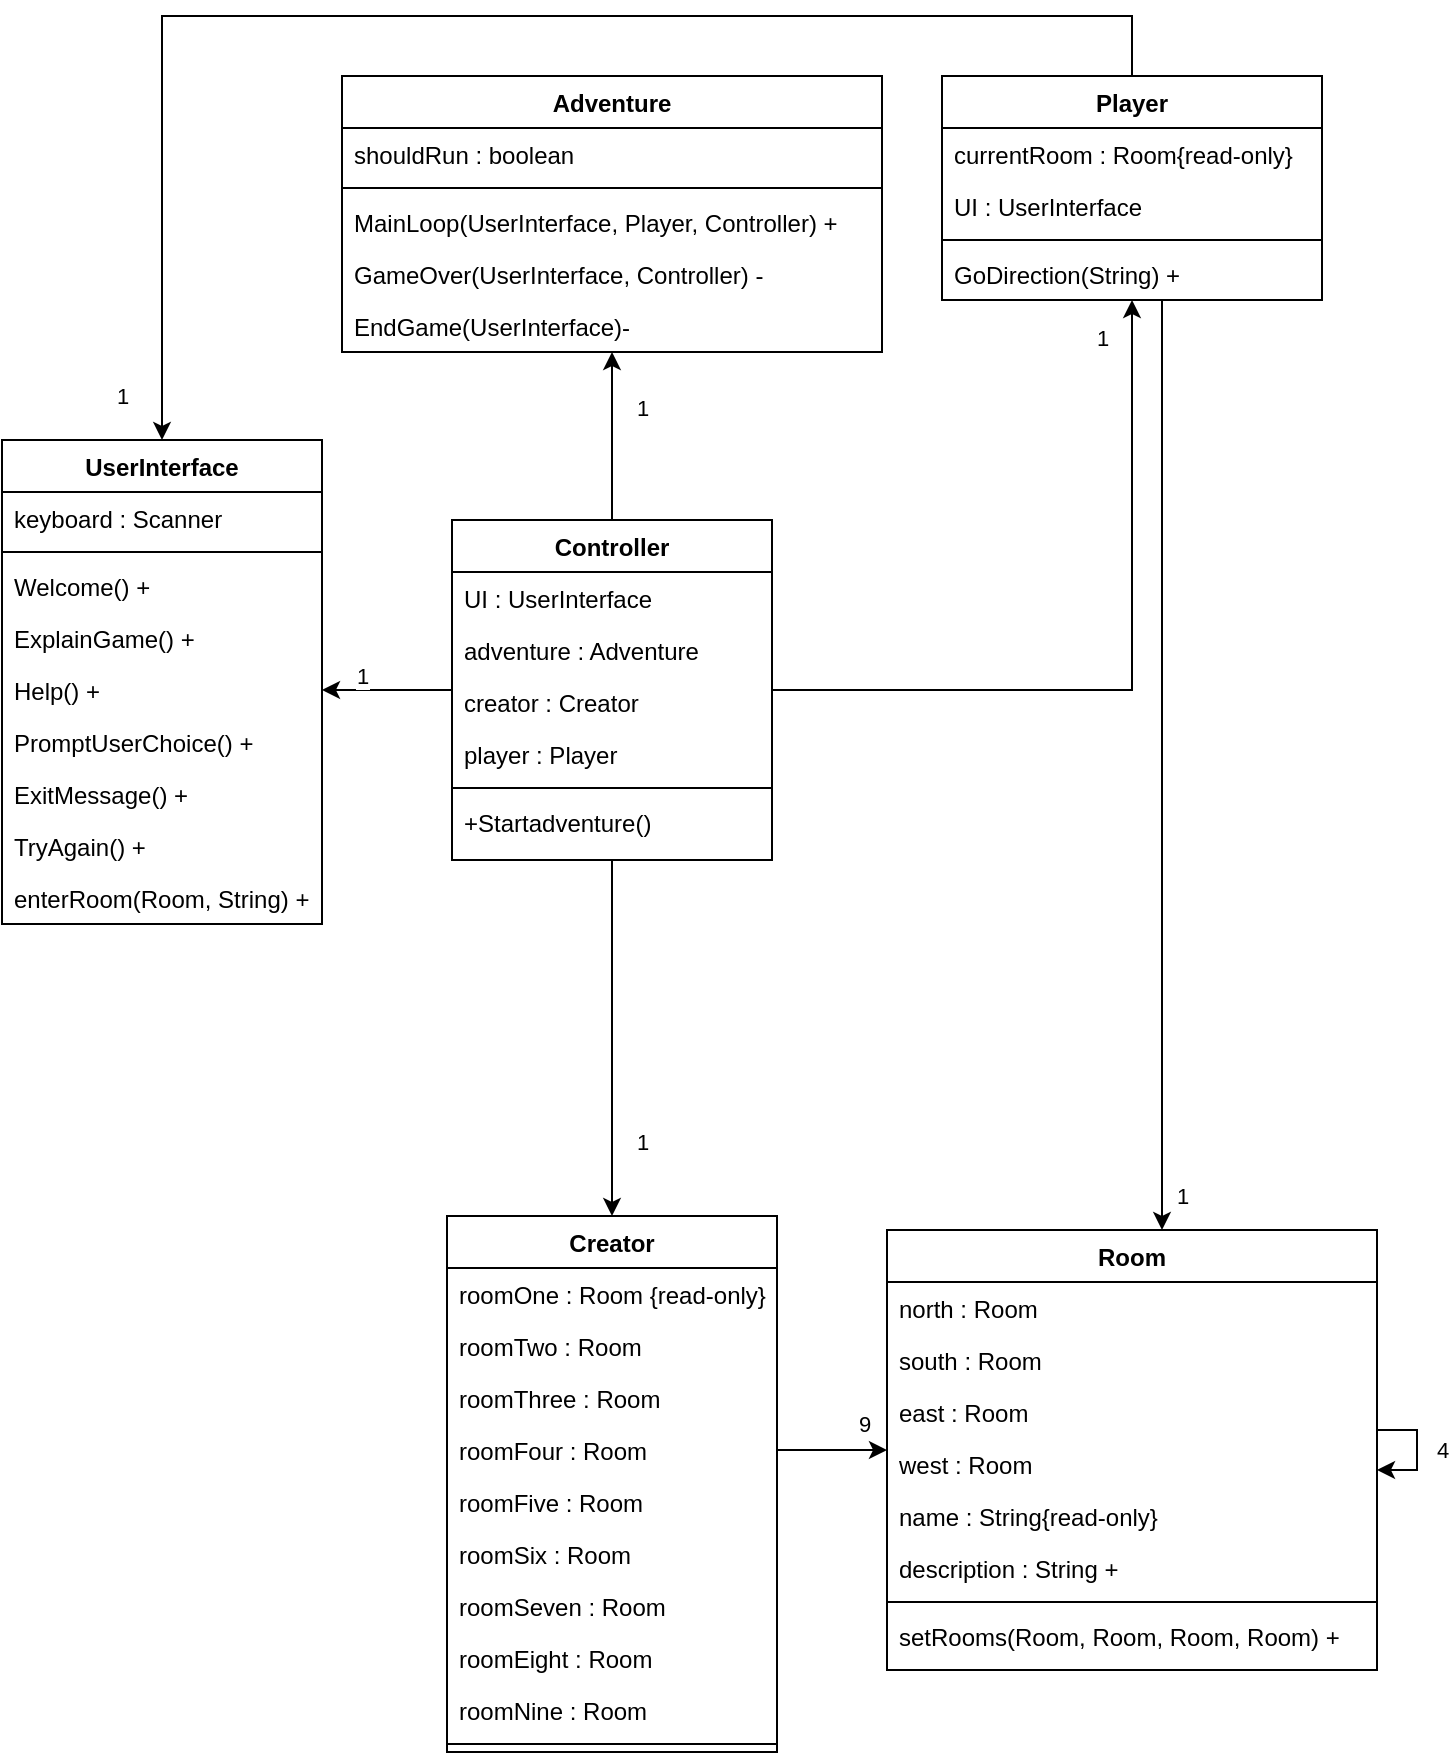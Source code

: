 <mxfile version="20.2.3" type="device"><diagram id="C5RBs43oDa-KdzZeNtuy" name="Page-1"><mxGraphModel dx="1422" dy="865" grid="1" gridSize="10" guides="1" tooltips="1" connect="1" arrows="1" fold="1" page="1" pageScale="1" pageWidth="827" pageHeight="1169" math="0" shadow="0"><root><mxCell id="WIyWlLk6GJQsqaUBKTNV-0"/><mxCell id="WIyWlLk6GJQsqaUBKTNV-1" parent="WIyWlLk6GJQsqaUBKTNV-0"/><mxCell id="mHUGttugpTSCsAqa0JKI-88" style="edgeStyle=orthogonalEdgeStyle;rounded=0;orthogonalLoop=1;jettySize=auto;html=1;exitX=0.5;exitY=0;exitDx=0;exitDy=0;" parent="WIyWlLk6GJQsqaUBKTNV-1" source="zkfFHV4jXpPFQw0GAbJ--17" target="zkfFHV4jXpPFQw0GAbJ--6" edge="1"><mxGeometry relative="1" as="geometry"/></mxCell><mxCell id="mHUGttugpTSCsAqa0JKI-90" value="1" style="edgeLabel;html=1;align=center;verticalAlign=middle;resizable=0;points=[];" parent="mHUGttugpTSCsAqa0JKI-88" vertex="1" connectable="0"><mxGeometry x="0.238" relative="1" as="geometry"><mxPoint x="15" y="-4" as="offset"/></mxGeometry></mxCell><mxCell id="zkfFHV4jXpPFQw0GAbJ--6" value="Adventure" style="swimlane;fontStyle=1;align=center;verticalAlign=top;childLayout=stackLayout;horizontal=1;startSize=26;horizontalStack=0;resizeParent=1;resizeLast=0;collapsible=1;marginBottom=0;rounded=0;shadow=0;strokeWidth=1;" parent="WIyWlLk6GJQsqaUBKTNV-1" vertex="1"><mxGeometry x="250" y="50" width="270" height="138" as="geometry"><mxRectangle x="130" y="380" width="160" height="26" as="alternateBounds"/></mxGeometry></mxCell><mxCell id="zkfFHV4jXpPFQw0GAbJ--7" value="shouldRun : boolean" style="text;align=left;verticalAlign=top;spacingLeft=4;spacingRight=4;overflow=hidden;rotatable=0;points=[[0,0.5],[1,0.5]];portConstraint=eastwest;" parent="zkfFHV4jXpPFQw0GAbJ--6" vertex="1"><mxGeometry y="26" width="270" height="26" as="geometry"/></mxCell><mxCell id="zkfFHV4jXpPFQw0GAbJ--9" value="" style="line;html=1;strokeWidth=1;align=left;verticalAlign=middle;spacingTop=-1;spacingLeft=3;spacingRight=3;rotatable=0;labelPosition=right;points=[];portConstraint=eastwest;" parent="zkfFHV4jXpPFQw0GAbJ--6" vertex="1"><mxGeometry y="52" width="270" height="8" as="geometry"/></mxCell><mxCell id="zkfFHV4jXpPFQw0GAbJ--11" value="MainLoop(UserInterface, Player, Controller) +" style="text;align=left;verticalAlign=top;spacingLeft=4;spacingRight=4;overflow=hidden;rotatable=0;points=[[0,0.5],[1,0.5]];portConstraint=eastwest;" parent="zkfFHV4jXpPFQw0GAbJ--6" vertex="1"><mxGeometry y="60" width="270" height="26" as="geometry"/></mxCell><mxCell id="mHUGttugpTSCsAqa0JKI-57" value="GameOver(UserInterface, Controller) -" style="text;align=left;verticalAlign=top;spacingLeft=4;spacingRight=4;overflow=hidden;rotatable=0;points=[[0,0.5],[1,0.5]];portConstraint=eastwest;" parent="zkfFHV4jXpPFQw0GAbJ--6" vertex="1"><mxGeometry y="86" width="270" height="26" as="geometry"/></mxCell><mxCell id="mHUGttugpTSCsAqa0JKI-58" value="EndGame(UserInterface)-" style="text;align=left;verticalAlign=top;spacingLeft=4;spacingRight=4;overflow=hidden;rotatable=0;points=[[0,0.5],[1,0.5]];portConstraint=eastwest;" parent="zkfFHV4jXpPFQw0GAbJ--6" vertex="1"><mxGeometry y="112" width="270" height="26" as="geometry"/></mxCell><mxCell id="mHUGttugpTSCsAqa0JKI-91" value="1" style="edgeStyle=orthogonalEdgeStyle;rounded=0;orthogonalLoop=1;jettySize=auto;html=1;entryX=1;entryY=0.5;entryDx=0;entryDy=0;" parent="WIyWlLk6GJQsqaUBKTNV-1" source="zkfFHV4jXpPFQw0GAbJ--17" target="mHUGttugpTSCsAqa0JKI-63" edge="1"><mxGeometry x="0.385" y="-7" relative="1" as="geometry"><Array as="points"><mxPoint x="260" y="357"/><mxPoint x="260" y="357"/></Array><mxPoint as="offset"/></mxGeometry></mxCell><mxCell id="mHUGttugpTSCsAqa0JKI-92" style="edgeStyle=orthogonalEdgeStyle;rounded=0;orthogonalLoop=1;jettySize=auto;html=1;" parent="WIyWlLk6GJQsqaUBKTNV-1" source="zkfFHV4jXpPFQw0GAbJ--17" target="mHUGttugpTSCsAqa0JKI-32" edge="1"><mxGeometry relative="1" as="geometry"/></mxCell><mxCell id="mHUGttugpTSCsAqa0JKI-93" value="1" style="edgeLabel;html=1;align=center;verticalAlign=middle;resizable=0;points=[];" parent="mHUGttugpTSCsAqa0JKI-92" vertex="1" connectable="0"><mxGeometry x="0.811" y="-3" relative="1" as="geometry"><mxPoint x="-18" y="-17" as="offset"/></mxGeometry></mxCell><mxCell id="mHUGttugpTSCsAqa0JKI-96" value="1" style="edgeStyle=orthogonalEdgeStyle;rounded=0;orthogonalLoop=1;jettySize=auto;html=1;exitX=0.5;exitY=1;exitDx=0;exitDy=0;entryX=0.5;entryY=0;entryDx=0;entryDy=0;" parent="WIyWlLk6GJQsqaUBKTNV-1" source="zkfFHV4jXpPFQw0GAbJ--17" target="mHUGttugpTSCsAqa0JKI-44" edge="1"><mxGeometry x="0.583" y="15" relative="1" as="geometry"><mxPoint as="offset"/></mxGeometry></mxCell><mxCell id="zkfFHV4jXpPFQw0GAbJ--17" value="Controller" style="swimlane;fontStyle=1;align=center;verticalAlign=top;childLayout=stackLayout;horizontal=1;startSize=26;horizontalStack=0;resizeParent=1;resizeLast=0;collapsible=1;marginBottom=0;rounded=0;shadow=0;strokeWidth=1;" parent="WIyWlLk6GJQsqaUBKTNV-1" vertex="1"><mxGeometry x="305" y="272" width="160" height="170" as="geometry"><mxRectangle x="550" y="140" width="160" height="26" as="alternateBounds"/></mxGeometry></mxCell><mxCell id="mHUGttugpTSCsAqa0JKI-3" value="UI : UserInterface" style="text;align=left;verticalAlign=top;spacingLeft=4;spacingRight=4;overflow=hidden;rotatable=0;points=[[0,0.5],[1,0.5]];portConstraint=eastwest;" parent="zkfFHV4jXpPFQw0GAbJ--17" vertex="1"><mxGeometry y="26" width="160" height="26" as="geometry"/></mxCell><mxCell id="mHUGttugpTSCsAqa0JKI-7" value="adventure : Adventure" style="text;align=left;verticalAlign=top;spacingLeft=4;spacingRight=4;overflow=hidden;rotatable=0;points=[[0,0.5],[1,0.5]];portConstraint=eastwest;" parent="zkfFHV4jXpPFQw0GAbJ--17" vertex="1"><mxGeometry y="52" width="160" height="26" as="geometry"/></mxCell><mxCell id="mHUGttugpTSCsAqa0JKI-6" value="creator : Creator" style="text;align=left;verticalAlign=top;spacingLeft=4;spacingRight=4;overflow=hidden;rotatable=0;points=[[0,0.5],[1,0.5]];portConstraint=eastwest;" parent="zkfFHV4jXpPFQw0GAbJ--17" vertex="1"><mxGeometry y="78" width="160" height="26" as="geometry"/></mxCell><mxCell id="mHUGttugpTSCsAqa0JKI-5" value="player : Player" style="text;align=left;verticalAlign=top;spacingLeft=4;spacingRight=4;overflow=hidden;rotatable=0;points=[[0,0.5],[1,0.5]];portConstraint=eastwest;" parent="zkfFHV4jXpPFQw0GAbJ--17" vertex="1"><mxGeometry y="104" width="160" height="26" as="geometry"/></mxCell><mxCell id="zkfFHV4jXpPFQw0GAbJ--23" value="" style="line;html=1;strokeWidth=1;align=left;verticalAlign=middle;spacingTop=-1;spacingLeft=3;spacingRight=3;rotatable=0;labelPosition=right;points=[];portConstraint=eastwest;" parent="zkfFHV4jXpPFQw0GAbJ--17" vertex="1"><mxGeometry y="130" width="160" height="8" as="geometry"/></mxCell><mxCell id="mHUGttugpTSCsAqa0JKI-4" value="+Startadventure()" style="text;align=left;verticalAlign=top;spacingLeft=4;spacingRight=4;overflow=hidden;rotatable=0;points=[[0,0.5],[1,0.5]];portConstraint=eastwest;" parent="zkfFHV4jXpPFQw0GAbJ--17" vertex="1"><mxGeometry y="138" width="160" height="26" as="geometry"/></mxCell><mxCell id="mHUGttugpTSCsAqa0JKI-103" style="edgeStyle=orthogonalEdgeStyle;rounded=0;orthogonalLoop=1;jettySize=auto;html=1;entryX=0.5;entryY=0;entryDx=0;entryDy=0;" parent="WIyWlLk6GJQsqaUBKTNV-1" source="mHUGttugpTSCsAqa0JKI-32" target="mHUGttugpTSCsAqa0JKI-50" edge="1"><mxGeometry relative="1" as="geometry"><Array as="points"><mxPoint x="645" y="20"/><mxPoint x="160" y="20"/></Array></mxGeometry></mxCell><mxCell id="mHUGttugpTSCsAqa0JKI-104" value="1" style="edgeLabel;html=1;align=center;verticalAlign=middle;resizable=0;points=[];" parent="mHUGttugpTSCsAqa0JKI-103" vertex="1" connectable="0"><mxGeometry x="0.861" y="-5" relative="1" as="geometry"><mxPoint x="-15" y="28" as="offset"/></mxGeometry></mxCell><mxCell id="mHUGttugpTSCsAqa0JKI-105" style="edgeStyle=orthogonalEdgeStyle;rounded=0;orthogonalLoop=1;jettySize=auto;html=1;" parent="WIyWlLk6GJQsqaUBKTNV-1" source="mHUGttugpTSCsAqa0JKI-32" target="mHUGttugpTSCsAqa0JKI-38" edge="1"><mxGeometry relative="1" as="geometry"><Array as="points"><mxPoint x="660" y="430"/><mxPoint x="660" y="430"/></Array></mxGeometry></mxCell><mxCell id="mHUGttugpTSCsAqa0JKI-106" value="1" style="edgeLabel;html=1;align=center;verticalAlign=middle;resizable=0;points=[];" parent="mHUGttugpTSCsAqa0JKI-105" vertex="1" connectable="0"><mxGeometry x="0.925" relative="1" as="geometry"><mxPoint x="10" as="offset"/></mxGeometry></mxCell><mxCell id="mHUGttugpTSCsAqa0JKI-32" value="Player" style="swimlane;fontStyle=1;align=center;verticalAlign=top;childLayout=stackLayout;horizontal=1;startSize=26;horizontalStack=0;resizeParent=1;resizeLast=0;collapsible=1;marginBottom=0;rounded=0;shadow=0;strokeWidth=1;" parent="WIyWlLk6GJQsqaUBKTNV-1" vertex="1"><mxGeometry x="550" y="50" width="190" height="112" as="geometry"><mxRectangle x="130" y="380" width="160" height="26" as="alternateBounds"/></mxGeometry></mxCell><mxCell id="mHUGttugpTSCsAqa0JKI-33" value="currentRoom : Room{read-only}" style="text;align=left;verticalAlign=top;spacingLeft=4;spacingRight=4;overflow=hidden;rotatable=0;points=[[0,0.5],[1,0.5]];portConstraint=eastwest;" parent="mHUGttugpTSCsAqa0JKI-32" vertex="1"><mxGeometry y="26" width="190" height="26" as="geometry"/></mxCell><mxCell id="mHUGttugpTSCsAqa0JKI-34" value="UI : UserInterface" style="text;align=left;verticalAlign=top;spacingLeft=4;spacingRight=4;overflow=hidden;rotatable=0;points=[[0,0.5],[1,0.5]];portConstraint=eastwest;rounded=0;shadow=0;html=0;" parent="mHUGttugpTSCsAqa0JKI-32" vertex="1"><mxGeometry y="52" width="190" height="26" as="geometry"/></mxCell><mxCell id="mHUGttugpTSCsAqa0JKI-35" value="" style="line;html=1;strokeWidth=1;align=left;verticalAlign=middle;spacingTop=-1;spacingLeft=3;spacingRight=3;rotatable=0;labelPosition=right;points=[];portConstraint=eastwest;" parent="mHUGttugpTSCsAqa0JKI-32" vertex="1"><mxGeometry y="78" width="190" height="8" as="geometry"/></mxCell><mxCell id="mHUGttugpTSCsAqa0JKI-36" value="GoDirection(String) +" style="text;align=left;verticalAlign=top;spacingLeft=4;spacingRight=4;overflow=hidden;rotatable=0;points=[[0,0.5],[1,0.5]];portConstraint=eastwest;fontStyle=0" parent="mHUGttugpTSCsAqa0JKI-32" vertex="1"><mxGeometry y="86" width="190" height="26" as="geometry"/></mxCell><mxCell id="mHUGttugpTSCsAqa0JKI-38" value="Room" style="swimlane;fontStyle=1;align=center;verticalAlign=top;childLayout=stackLayout;horizontal=1;startSize=26;horizontalStack=0;resizeParent=1;resizeLast=0;collapsible=1;marginBottom=0;rounded=0;shadow=0;strokeWidth=1;" parent="WIyWlLk6GJQsqaUBKTNV-1" vertex="1"><mxGeometry x="522.5" y="627" width="245" height="220" as="geometry"><mxRectangle x="130" y="380" width="160" height="26" as="alternateBounds"/></mxGeometry></mxCell><mxCell id="mHUGttugpTSCsAqa0JKI-39" value="north : Room&#10;" style="text;align=left;verticalAlign=top;spacingLeft=4;spacingRight=4;overflow=hidden;rotatable=0;points=[[0,0.5],[1,0.5]];portConstraint=eastwest;" parent="mHUGttugpTSCsAqa0JKI-38" vertex="1"><mxGeometry y="26" width="245" height="26" as="geometry"/></mxCell><mxCell id="mHUGttugpTSCsAqa0JKI-74" value="south : Room" style="text;align=left;verticalAlign=top;spacingLeft=4;spacingRight=4;overflow=hidden;rotatable=0;points=[[0,0.5],[1,0.5]];portConstraint=eastwest;" parent="mHUGttugpTSCsAqa0JKI-38" vertex="1"><mxGeometry y="52" width="245" height="26" as="geometry"/></mxCell><mxCell id="mHUGttugpTSCsAqa0JKI-75" value="east : Room" style="text;align=left;verticalAlign=top;spacingLeft=4;spacingRight=4;overflow=hidden;rotatable=0;points=[[0,0.5],[1,0.5]];portConstraint=eastwest;" parent="mHUGttugpTSCsAqa0JKI-38" vertex="1"><mxGeometry y="78" width="245" height="26" as="geometry"/></mxCell><mxCell id="mHUGttugpTSCsAqa0JKI-76" value="west : Room" style="text;align=left;verticalAlign=top;spacingLeft=4;spacingRight=4;overflow=hidden;rotatable=0;points=[[0,0.5],[1,0.5]];portConstraint=eastwest;" parent="mHUGttugpTSCsAqa0JKI-38" vertex="1"><mxGeometry y="104" width="245" height="26" as="geometry"/></mxCell><mxCell id="mHUGttugpTSCsAqa0JKI-78" value="name : String{read-only}" style="text;align=left;verticalAlign=top;spacingLeft=4;spacingRight=4;overflow=hidden;rotatable=0;points=[[0,0.5],[1,0.5]];portConstraint=eastwest;" parent="mHUGttugpTSCsAqa0JKI-38" vertex="1"><mxGeometry y="130" width="245" height="26" as="geometry"/></mxCell><mxCell id="mHUGttugpTSCsAqa0JKI-79" value="description : String +" style="text;align=left;verticalAlign=top;spacingLeft=4;spacingRight=4;overflow=hidden;rotatable=0;points=[[0,0.5],[1,0.5]];portConstraint=eastwest;" parent="mHUGttugpTSCsAqa0JKI-38" vertex="1"><mxGeometry y="156" width="245" height="26" as="geometry"/></mxCell><mxCell id="mHUGttugpTSCsAqa0JKI-41" value="" style="line;html=1;strokeWidth=1;align=left;verticalAlign=middle;spacingTop=-1;spacingLeft=3;spacingRight=3;rotatable=0;labelPosition=right;points=[];portConstraint=eastwest;" parent="mHUGttugpTSCsAqa0JKI-38" vertex="1"><mxGeometry y="182" width="245" height="8" as="geometry"/></mxCell><mxCell id="mHUGttugpTSCsAqa0JKI-83" value="setRooms(Room, Room, Room, Room) +" style="text;align=left;verticalAlign=top;spacingLeft=4;spacingRight=4;overflow=hidden;rotatable=0;points=[[0,0.5],[1,0.5]];portConstraint=eastwest;" parent="mHUGttugpTSCsAqa0JKI-38" vertex="1"><mxGeometry y="190" width="245" height="30" as="geometry"/></mxCell><mxCell id="mHUGttugpTSCsAqa0JKI-44" value="Creator" style="swimlane;fontStyle=1;align=center;verticalAlign=top;childLayout=stackLayout;horizontal=1;startSize=26;horizontalStack=0;resizeParent=1;resizeLast=0;collapsible=1;marginBottom=0;rounded=0;shadow=0;strokeWidth=1;" parent="WIyWlLk6GJQsqaUBKTNV-1" vertex="1"><mxGeometry x="302.5" y="620" width="165" height="268" as="geometry"><mxRectangle x="302.5" y="620" width="160" height="26" as="alternateBounds"/></mxGeometry></mxCell><mxCell id="mHUGttugpTSCsAqa0JKI-45" value="roomOne : Room {read-only}" style="text;align=left;verticalAlign=top;spacingLeft=4;spacingRight=4;overflow=hidden;rotatable=0;points=[[0,0.5],[1,0.5]];portConstraint=eastwest;" parent="mHUGttugpTSCsAqa0JKI-44" vertex="1"><mxGeometry y="26" width="165" height="26" as="geometry"/></mxCell><mxCell id="mHUGttugpTSCsAqa0JKI-73" value="roomTwo : Room" style="text;align=left;verticalAlign=top;spacingLeft=4;spacingRight=4;overflow=hidden;rotatable=0;points=[[0,0.5],[1,0.5]];portConstraint=eastwest;" parent="mHUGttugpTSCsAqa0JKI-44" vertex="1"><mxGeometry y="52" width="165" height="26" as="geometry"/></mxCell><mxCell id="mHUGttugpTSCsAqa0JKI-72" value="roomThree : Room" style="text;align=left;verticalAlign=top;spacingLeft=4;spacingRight=4;overflow=hidden;rotatable=0;points=[[0,0.5],[1,0.5]];portConstraint=eastwest;" parent="mHUGttugpTSCsAqa0JKI-44" vertex="1"><mxGeometry y="78" width="165" height="26" as="geometry"/></mxCell><mxCell id="mHUGttugpTSCsAqa0JKI-71" value="roomFour : Room" style="text;align=left;verticalAlign=top;spacingLeft=4;spacingRight=4;overflow=hidden;rotatable=0;points=[[0,0.5],[1,0.5]];portConstraint=eastwest;" parent="mHUGttugpTSCsAqa0JKI-44" vertex="1"><mxGeometry y="104" width="165" height="26" as="geometry"/></mxCell><mxCell id="mHUGttugpTSCsAqa0JKI-70" value="roomFive : Room" style="text;align=left;verticalAlign=top;spacingLeft=4;spacingRight=4;overflow=hidden;rotatable=0;points=[[0,0.5],[1,0.5]];portConstraint=eastwest;" parent="mHUGttugpTSCsAqa0JKI-44" vertex="1"><mxGeometry y="130" width="165" height="26" as="geometry"/></mxCell><mxCell id="mHUGttugpTSCsAqa0JKI-69" value="roomSix : Room" style="text;align=left;verticalAlign=top;spacingLeft=4;spacingRight=4;overflow=hidden;rotatable=0;points=[[0,0.5],[1,0.5]];portConstraint=eastwest;" parent="mHUGttugpTSCsAqa0JKI-44" vertex="1"><mxGeometry y="156" width="165" height="26" as="geometry"/></mxCell><mxCell id="mHUGttugpTSCsAqa0JKI-68" value="roomSeven : Room" style="text;align=left;verticalAlign=top;spacingLeft=4;spacingRight=4;overflow=hidden;rotatable=0;points=[[0,0.5],[1,0.5]];portConstraint=eastwest;" parent="mHUGttugpTSCsAqa0JKI-44" vertex="1"><mxGeometry y="182" width="165" height="26" as="geometry"/></mxCell><mxCell id="mHUGttugpTSCsAqa0JKI-67" value="roomEight : Room" style="text;align=left;verticalAlign=top;spacingLeft=4;spacingRight=4;overflow=hidden;rotatable=0;points=[[0,0.5],[1,0.5]];portConstraint=eastwest;" parent="mHUGttugpTSCsAqa0JKI-44" vertex="1"><mxGeometry y="208" width="165" height="26" as="geometry"/></mxCell><mxCell id="mHUGttugpTSCsAqa0JKI-66" value="roomNine : Room" style="text;align=left;verticalAlign=top;spacingLeft=4;spacingRight=4;overflow=hidden;rotatable=0;points=[[0,0.5],[1,0.5]];portConstraint=eastwest;" parent="mHUGttugpTSCsAqa0JKI-44" vertex="1"><mxGeometry y="234" width="165" height="26" as="geometry"/></mxCell><mxCell id="mHUGttugpTSCsAqa0JKI-47" value="" style="line;html=1;strokeWidth=1;align=left;verticalAlign=middle;spacingTop=-1;spacingLeft=3;spacingRight=3;rotatable=0;labelPosition=right;points=[];portConstraint=eastwest;" parent="mHUGttugpTSCsAqa0JKI-44" vertex="1"><mxGeometry y="260" width="165" height="8" as="geometry"/></mxCell><mxCell id="mHUGttugpTSCsAqa0JKI-50" value="UserInterface" style="swimlane;fontStyle=1;align=center;verticalAlign=top;childLayout=stackLayout;horizontal=1;startSize=26;horizontalStack=0;resizeParent=1;resizeLast=0;collapsible=1;marginBottom=0;rounded=0;shadow=0;strokeWidth=1;" parent="WIyWlLk6GJQsqaUBKTNV-1" vertex="1"><mxGeometry x="80" y="232" width="160" height="242" as="geometry"><mxRectangle x="130" y="380" width="160" height="26" as="alternateBounds"/></mxGeometry></mxCell><mxCell id="mHUGttugpTSCsAqa0JKI-51" value="keyboard : Scanner" style="text;align=left;verticalAlign=top;spacingLeft=4;spacingRight=4;overflow=hidden;rotatable=0;points=[[0,0.5],[1,0.5]];portConstraint=eastwest;" parent="mHUGttugpTSCsAqa0JKI-50" vertex="1"><mxGeometry y="26" width="160" height="26" as="geometry"/></mxCell><mxCell id="mHUGttugpTSCsAqa0JKI-53" value="" style="line;html=1;strokeWidth=1;align=left;verticalAlign=middle;spacingTop=-1;spacingLeft=3;spacingRight=3;rotatable=0;labelPosition=right;points=[];portConstraint=eastwest;" parent="mHUGttugpTSCsAqa0JKI-50" vertex="1"><mxGeometry y="52" width="160" height="8" as="geometry"/></mxCell><mxCell id="mHUGttugpTSCsAqa0JKI-55" value="Welcome() +" style="text;align=left;verticalAlign=top;spacingLeft=4;spacingRight=4;overflow=hidden;rotatable=0;points=[[0,0.5],[1,0.5]];portConstraint=eastwest;" parent="mHUGttugpTSCsAqa0JKI-50" vertex="1"><mxGeometry y="60" width="160" height="26" as="geometry"/></mxCell><mxCell id="mHUGttugpTSCsAqa0JKI-64" value="ExplainGame() +" style="text;align=left;verticalAlign=top;spacingLeft=4;spacingRight=4;overflow=hidden;rotatable=0;points=[[0,0.5],[1,0.5]];portConstraint=eastwest;" parent="mHUGttugpTSCsAqa0JKI-50" vertex="1"><mxGeometry y="86" width="160" height="26" as="geometry"/></mxCell><mxCell id="mHUGttugpTSCsAqa0JKI-63" value="Help() +" style="text;align=left;verticalAlign=top;spacingLeft=4;spacingRight=4;overflow=hidden;rotatable=0;points=[[0,0.5],[1,0.5]];portConstraint=eastwest;" parent="mHUGttugpTSCsAqa0JKI-50" vertex="1"><mxGeometry y="112" width="160" height="26" as="geometry"/></mxCell><mxCell id="mHUGttugpTSCsAqa0JKI-62" value="PromptUserChoice() +" style="text;align=left;verticalAlign=top;spacingLeft=4;spacingRight=4;overflow=hidden;rotatable=0;points=[[0,0.5],[1,0.5]];portConstraint=eastwest;" parent="mHUGttugpTSCsAqa0JKI-50" vertex="1"><mxGeometry y="138" width="160" height="26" as="geometry"/></mxCell><mxCell id="mHUGttugpTSCsAqa0JKI-61" value="ExitMessage() +" style="text;align=left;verticalAlign=top;spacingLeft=4;spacingRight=4;overflow=hidden;rotatable=0;points=[[0,0.5],[1,0.5]];portConstraint=eastwest;" parent="mHUGttugpTSCsAqa0JKI-50" vertex="1"><mxGeometry y="164" width="160" height="26" as="geometry"/></mxCell><mxCell id="mHUGttugpTSCsAqa0JKI-60" value="TryAgain() +" style="text;align=left;verticalAlign=top;spacingLeft=4;spacingRight=4;overflow=hidden;rotatable=0;points=[[0,0.5],[1,0.5]];portConstraint=eastwest;" parent="mHUGttugpTSCsAqa0JKI-50" vertex="1"><mxGeometry y="190" width="160" height="26" as="geometry"/></mxCell><mxCell id="mHUGttugpTSCsAqa0JKI-59" value="enterRoom(Room, String) +" style="text;align=left;verticalAlign=top;spacingLeft=4;spacingRight=4;overflow=hidden;rotatable=0;points=[[0,0.5],[1,0.5]];portConstraint=eastwest;" parent="mHUGttugpTSCsAqa0JKI-50" vertex="1"><mxGeometry y="216" width="160" height="26" as="geometry"/></mxCell><mxCell id="mHUGttugpTSCsAqa0JKI-98" style="edgeStyle=orthogonalEdgeStyle;rounded=0;orthogonalLoop=1;jettySize=auto;html=1;" parent="WIyWlLk6GJQsqaUBKTNV-1" source="mHUGttugpTSCsAqa0JKI-71" target="mHUGttugpTSCsAqa0JKI-38" edge="1"><mxGeometry relative="1" as="geometry"/></mxCell><mxCell id="mHUGttugpTSCsAqa0JKI-99" value="9" style="edgeLabel;html=1;align=center;verticalAlign=middle;resizable=0;points=[];" parent="mHUGttugpTSCsAqa0JKI-98" vertex="1" connectable="0"><mxGeometry x="0.313" relative="1" as="geometry"><mxPoint x="7" y="-13" as="offset"/></mxGeometry></mxCell><mxCell id="mHUGttugpTSCsAqa0JKI-101" style="edgeStyle=orthogonalEdgeStyle;rounded=0;orthogonalLoop=1;jettySize=auto;html=1;" parent="WIyWlLk6GJQsqaUBKTNV-1" source="mHUGttugpTSCsAqa0JKI-38" target="mHUGttugpTSCsAqa0JKI-38" edge="1"><mxGeometry relative="1" as="geometry"/></mxCell><mxCell id="mHUGttugpTSCsAqa0JKI-102" value="4" style="edgeLabel;html=1;align=center;verticalAlign=middle;resizable=0;points=[];" parent="mHUGttugpTSCsAqa0JKI-101" vertex="1" connectable="0"><mxGeometry x="-0.756" y="-1" relative="1" as="geometry"><mxPoint x="25" y="9" as="offset"/></mxGeometry></mxCell></root></mxGraphModel></diagram></mxfile>